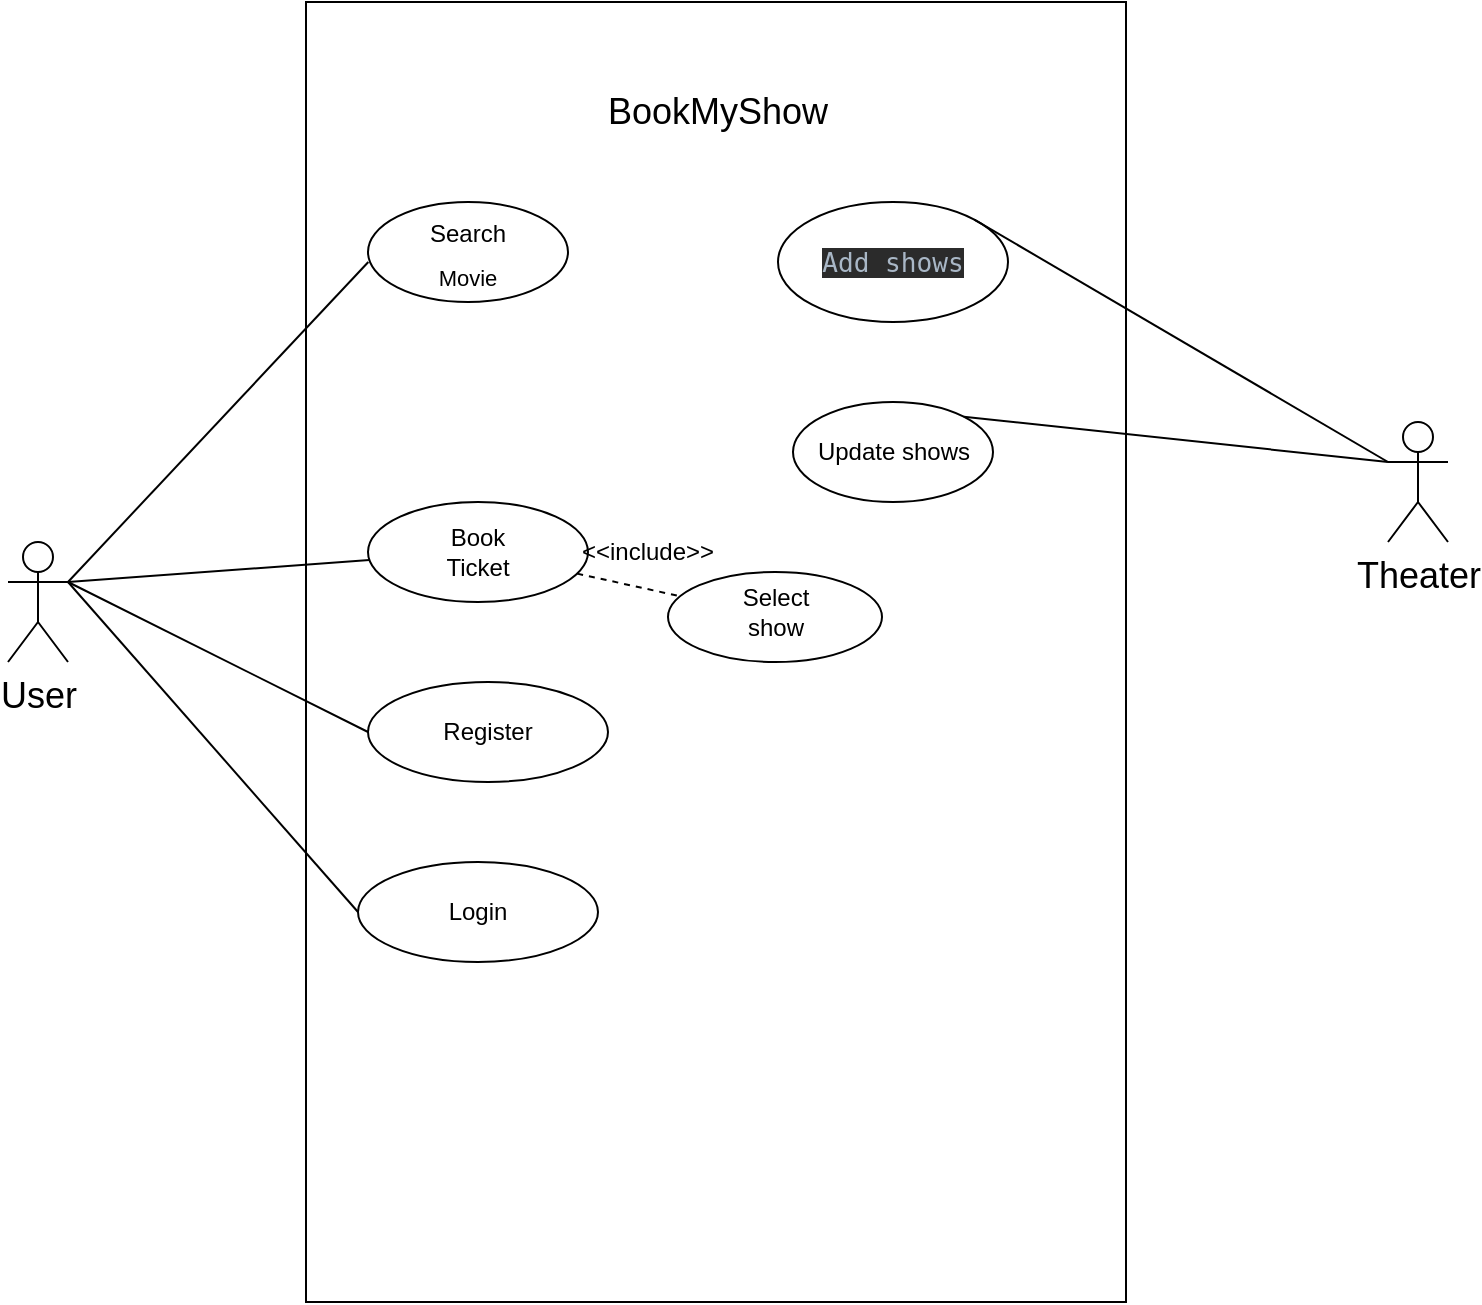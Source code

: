 <mxfile version="20.5.3" type="embed"><diagram id="C5RBs43oDa-KdzZeNtuy" name="Page-1"><mxGraphModel dx="1062" dy="528" grid="1" gridSize="10" guides="1" tooltips="1" connect="1" arrows="1" fold="1" page="1" pageScale="1" pageWidth="827" pageHeight="1169" math="0" shadow="0"><root><mxCell id="WIyWlLk6GJQsqaUBKTNV-0"/><mxCell id="WIyWlLk6GJQsqaUBKTNV-1" parent="WIyWlLk6GJQsqaUBKTNV-0"/><mxCell id="_gz8mSSlESVxTtfRlgLz-0" value="" style="rounded=0;whiteSpace=wrap;html=1;shadow=0;" parent="WIyWlLk6GJQsqaUBKTNV-1" vertex="1"><mxGeometry x="209" y="10" width="410" height="650" as="geometry"/></mxCell><mxCell id="_gz8mSSlESVxTtfRlgLz-1" value="&lt;font style=&quot;font-size: 18px;&quot;&gt;BookMyShow&lt;/font&gt;" style="text;html=1;strokeColor=none;fillColor=none;align=center;verticalAlign=middle;whiteSpace=wrap;rounded=0;" parent="WIyWlLk6GJQsqaUBKTNV-1" vertex="1"><mxGeometry x="385" y="50" width="60" height="30" as="geometry"/></mxCell><mxCell id="_gz8mSSlESVxTtfRlgLz-3" value="User" style="shape=umlActor;verticalLabelPosition=bottom;verticalAlign=top;html=1;outlineConnect=0;fontSize=18;" parent="WIyWlLk6GJQsqaUBKTNV-1" vertex="1"><mxGeometry x="60" y="280" width="30" height="60" as="geometry"/></mxCell><mxCell id="_gz8mSSlESVxTtfRlgLz-4" value="Theater" style="shape=umlActor;verticalLabelPosition=bottom;verticalAlign=top;html=1;outlineConnect=0;fontSize=18;" parent="WIyWlLk6GJQsqaUBKTNV-1" vertex="1"><mxGeometry x="750" y="220" width="30" height="60" as="geometry"/></mxCell><mxCell id="_gz8mSSlESVxTtfRlgLz-7" value="" style="ellipse;whiteSpace=wrap;html=1;fontSize=18;" parent="WIyWlLk6GJQsqaUBKTNV-1" vertex="1"><mxGeometry x="240" y="110" width="100" height="50" as="geometry"/></mxCell><mxCell id="_gz8mSSlESVxTtfRlgLz-8" value="&lt;font style=&quot;&quot;&gt;&lt;font style=&quot;font-size: 12px;&quot;&gt;Search&lt;/font&gt;&lt;span style=&quot;font-size: 11px;&quot;&gt; Movie&lt;/span&gt;&lt;/font&gt;" style="text;html=1;strokeColor=none;fillColor=none;align=center;verticalAlign=middle;whiteSpace=wrap;rounded=0;fontSize=18;" parent="WIyWlLk6GJQsqaUBKTNV-1" vertex="1"><mxGeometry x="260" y="120" width="60" height="30" as="geometry"/></mxCell><mxCell id="_gz8mSSlESVxTtfRlgLz-9" value="" style="ellipse;whiteSpace=wrap;html=1;fontSize=12;" parent="WIyWlLk6GJQsqaUBKTNV-1" vertex="1"><mxGeometry x="240" y="260" width="110" height="50" as="geometry"/></mxCell><mxCell id="_gz8mSSlESVxTtfRlgLz-10" value="Book Ticket" style="text;html=1;strokeColor=none;fillColor=none;align=center;verticalAlign=middle;whiteSpace=wrap;rounded=0;fontSize=12;" parent="WIyWlLk6GJQsqaUBKTNV-1" vertex="1"><mxGeometry x="265" y="270" width="60" height="30" as="geometry"/></mxCell><mxCell id="_gz8mSSlESVxTtfRlgLz-13" value="" style="ellipse;whiteSpace=wrap;html=1;fontSize=12;" parent="WIyWlLk6GJQsqaUBKTNV-1" vertex="1"><mxGeometry x="240" y="350" width="120" height="50" as="geometry"/></mxCell><mxCell id="_gz8mSSlESVxTtfRlgLz-14" value="Register" style="text;html=1;strokeColor=none;fillColor=none;align=center;verticalAlign=middle;whiteSpace=wrap;rounded=0;fontSize=12;" parent="WIyWlLk6GJQsqaUBKTNV-1" vertex="1"><mxGeometry x="270" y="360" width="60" height="30" as="geometry"/></mxCell><mxCell id="_gz8mSSlESVxTtfRlgLz-15" value="" style="ellipse;whiteSpace=wrap;html=1;fontSize=12;" parent="WIyWlLk6GJQsqaUBKTNV-1" vertex="1"><mxGeometry x="235" y="440" width="120" height="50" as="geometry"/></mxCell><mxCell id="_gz8mSSlESVxTtfRlgLz-16" value="Login" style="text;html=1;strokeColor=none;fillColor=none;align=center;verticalAlign=middle;whiteSpace=wrap;rounded=0;fontSize=12;" parent="WIyWlLk6GJQsqaUBKTNV-1" vertex="1"><mxGeometry x="265" y="450" width="60" height="30" as="geometry"/></mxCell><mxCell id="_gz8mSSlESVxTtfRlgLz-17" value="&lt;pre style=&quot;background-color:#2b2b2b;color:#a9b7c6;font-family:'JetBrains Mono',monospace;font-size:9.8pt;&quot;&gt;Add shows&lt;/pre&gt;" style="ellipse;whiteSpace=wrap;html=1;fontSize=12;" parent="WIyWlLk6GJQsqaUBKTNV-1" vertex="1"><mxGeometry x="445" y="110" width="115" height="60" as="geometry"/></mxCell><mxCell id="_gz8mSSlESVxTtfRlgLz-18" value="Update shows" style="ellipse;whiteSpace=wrap;html=1;fontSize=12;" parent="WIyWlLk6GJQsqaUBKTNV-1" vertex="1"><mxGeometry x="452.5" y="210" width="100" height="50" as="geometry"/></mxCell><mxCell id="_gz8mSSlESVxTtfRlgLz-19" value="" style="endArrow=none;html=1;rounded=0;fontSize=12;entryX=0.076;entryY=0.2;entryDx=0;entryDy=0;entryPerimeter=0;" parent="WIyWlLk6GJQsqaUBKTNV-1" target="_gz8mSSlESVxTtfRlgLz-0" edge="1"><mxGeometry width="50" height="50" relative="1" as="geometry"><mxPoint x="90" y="300" as="sourcePoint"/><mxPoint x="140" y="250" as="targetPoint"/></mxGeometry></mxCell><mxCell id="_gz8mSSlESVxTtfRlgLz-21" value="" style="endArrow=none;html=1;rounded=0;fontSize=12;" parent="WIyWlLk6GJQsqaUBKTNV-1" target="_gz8mSSlESVxTtfRlgLz-9" edge="1"><mxGeometry width="50" height="50" relative="1" as="geometry"><mxPoint x="90" y="300" as="sourcePoint"/><mxPoint x="140" y="250" as="targetPoint"/></mxGeometry></mxCell><mxCell id="_gz8mSSlESVxTtfRlgLz-24" value="" style="endArrow=none;html=1;rounded=0;fontSize=12;entryX=0;entryY=0.5;entryDx=0;entryDy=0;" parent="WIyWlLk6GJQsqaUBKTNV-1" target="_gz8mSSlESVxTtfRlgLz-13" edge="1"><mxGeometry width="50" height="50" relative="1" as="geometry"><mxPoint x="90" y="300" as="sourcePoint"/><mxPoint x="140" y="250" as="targetPoint"/></mxGeometry></mxCell><mxCell id="_gz8mSSlESVxTtfRlgLz-25" value="" style="endArrow=none;html=1;rounded=0;fontSize=12;entryX=0;entryY=0.5;entryDx=0;entryDy=0;" parent="WIyWlLk6GJQsqaUBKTNV-1" target="_gz8mSSlESVxTtfRlgLz-15" edge="1"><mxGeometry width="50" height="50" relative="1" as="geometry"><mxPoint x="90" y="300" as="sourcePoint"/><mxPoint x="140" y="250" as="targetPoint"/></mxGeometry></mxCell><mxCell id="_gz8mSSlESVxTtfRlgLz-26" value="" style="endArrow=none;html=1;rounded=0;fontSize=12;exitX=1;exitY=0;exitDx=0;exitDy=0;" parent="WIyWlLk6GJQsqaUBKTNV-1" source="_gz8mSSlESVxTtfRlgLz-17" edge="1"><mxGeometry width="50" height="50" relative="1" as="geometry"><mxPoint x="700" y="290" as="sourcePoint"/><mxPoint x="750" y="240" as="targetPoint"/></mxGeometry></mxCell><mxCell id="_gz8mSSlESVxTtfRlgLz-27" value="" style="endArrow=none;html=1;rounded=0;fontSize=12;exitX=1;exitY=0;exitDx=0;exitDy=0;" parent="WIyWlLk6GJQsqaUBKTNV-1" source="_gz8mSSlESVxTtfRlgLz-18" edge="1"><mxGeometry width="50" height="50" relative="1" as="geometry"><mxPoint x="700" y="290" as="sourcePoint"/><mxPoint x="750" y="240" as="targetPoint"/></mxGeometry></mxCell><mxCell id="_gz8mSSlESVxTtfRlgLz-28" value="" style="ellipse;whiteSpace=wrap;html=1;fontSize=12;" parent="WIyWlLk6GJQsqaUBKTNV-1" vertex="1"><mxGeometry x="390" y="295" width="107" height="45" as="geometry"/></mxCell><mxCell id="_gz8mSSlESVxTtfRlgLz-29" value="Select show" style="text;html=1;strokeColor=none;fillColor=none;align=center;verticalAlign=middle;whiteSpace=wrap;rounded=0;fontSize=12;" parent="WIyWlLk6GJQsqaUBKTNV-1" vertex="1"><mxGeometry x="414" y="300" width="60" height="30" as="geometry"/></mxCell><mxCell id="_gz8mSSlESVxTtfRlgLz-31" value="" style="endArrow=none;dashed=1;html=1;rounded=0;fontSize=12;" parent="WIyWlLk6GJQsqaUBKTNV-1" source="_gz8mSSlESVxTtfRlgLz-9" target="_gz8mSSlESVxTtfRlgLz-28" edge="1"><mxGeometry width="50" height="50" relative="1" as="geometry"><mxPoint x="360" y="310" as="sourcePoint"/><mxPoint x="410" y="260" as="targetPoint"/></mxGeometry></mxCell><mxCell id="_gz8mSSlESVxTtfRlgLz-32" value="&amp;lt;&amp;lt;include&amp;gt;&amp;gt;" style="text;html=1;strokeColor=none;fillColor=none;align=center;verticalAlign=middle;whiteSpace=wrap;rounded=0;fontSize=12;rotation=0;" parent="WIyWlLk6GJQsqaUBKTNV-1" vertex="1"><mxGeometry x="350" y="270" width="60" height="30" as="geometry"/></mxCell></root></mxGraphModel></diagram></mxfile>